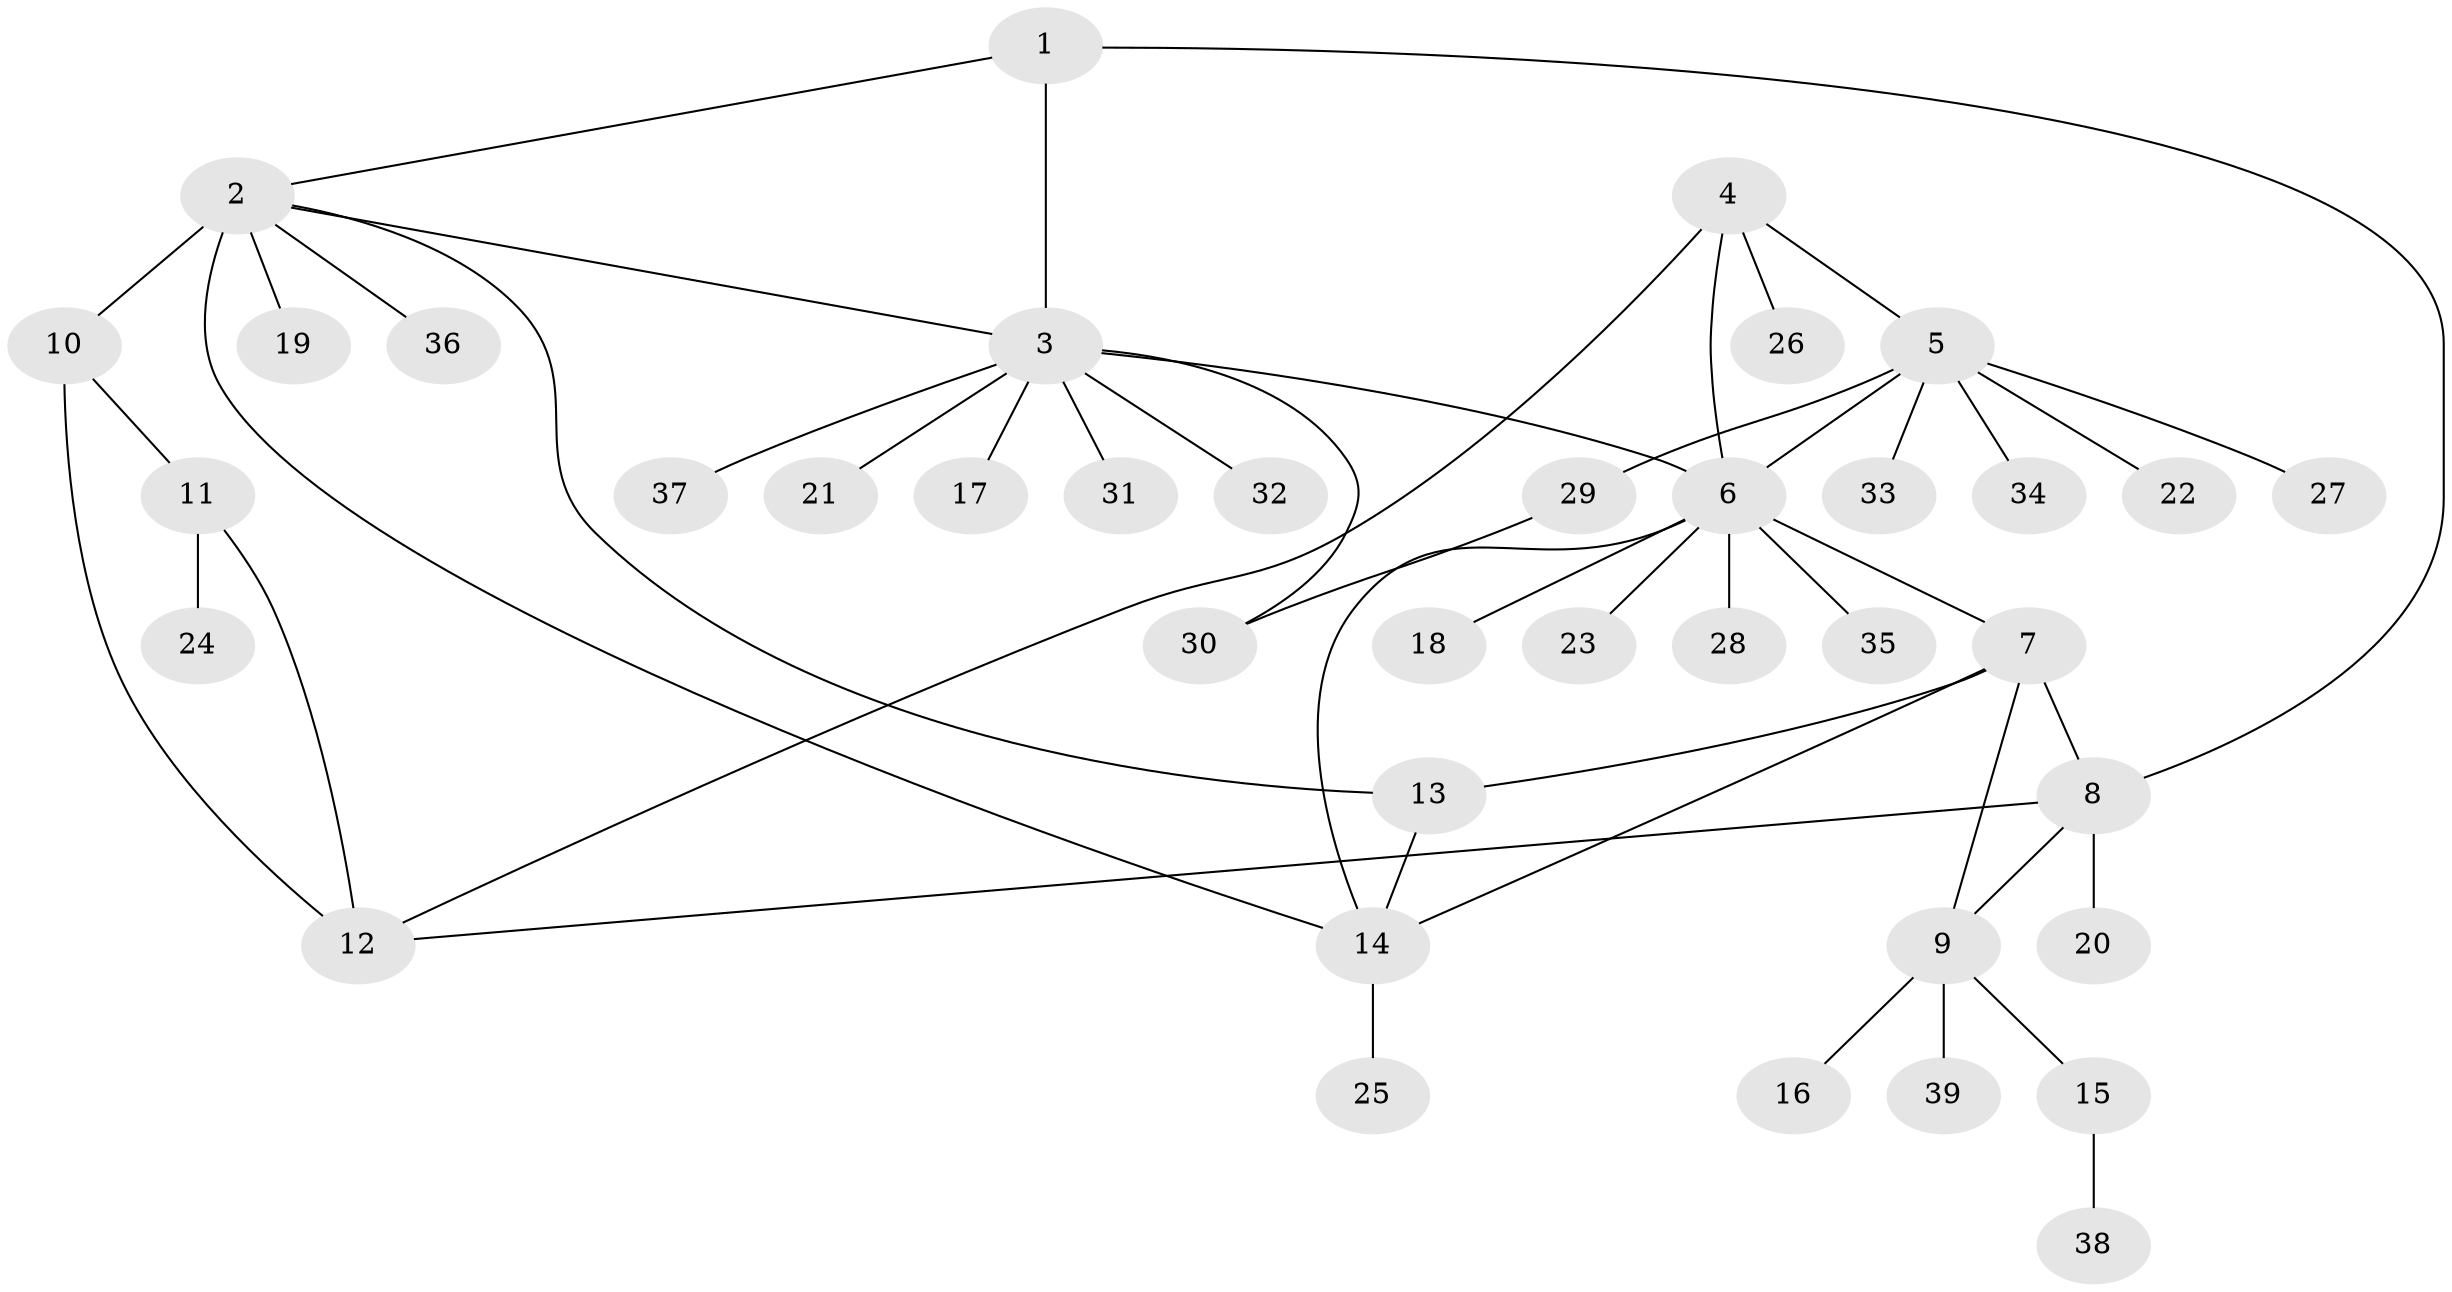 // original degree distribution, {4: 0.046875, 5: 0.03125, 10: 0.03125, 8: 0.046875, 6: 0.03125, 2: 0.15625, 7: 0.03125, 1: 0.609375, 3: 0.015625}
// Generated by graph-tools (version 1.1) at 2025/52/03/04/25 22:52:21]
// undirected, 39 vertices, 50 edges
graph export_dot {
  node [color=gray90,style=filled];
  1;
  2;
  3;
  4;
  5;
  6;
  7;
  8;
  9;
  10;
  11;
  12;
  13;
  14;
  15;
  16;
  17;
  18;
  19;
  20;
  21;
  22;
  23;
  24;
  25;
  26;
  27;
  28;
  29;
  30;
  31;
  32;
  33;
  34;
  35;
  36;
  37;
  38;
  39;
  1 -- 2 [weight=1.0];
  1 -- 3 [weight=1.0];
  1 -- 8 [weight=1.0];
  2 -- 3 [weight=1.0];
  2 -- 10 [weight=5.0];
  2 -- 13 [weight=2.0];
  2 -- 14 [weight=1.0];
  2 -- 19 [weight=1.0];
  2 -- 36 [weight=1.0];
  3 -- 6 [weight=1.0];
  3 -- 17 [weight=1.0];
  3 -- 21 [weight=1.0];
  3 -- 30 [weight=1.0];
  3 -- 31 [weight=1.0];
  3 -- 32 [weight=1.0];
  3 -- 37 [weight=1.0];
  4 -- 5 [weight=1.0];
  4 -- 6 [weight=1.0];
  4 -- 12 [weight=1.0];
  4 -- 26 [weight=1.0];
  5 -- 6 [weight=1.0];
  5 -- 22 [weight=1.0];
  5 -- 27 [weight=1.0];
  5 -- 29 [weight=1.0];
  5 -- 33 [weight=1.0];
  5 -- 34 [weight=1.0];
  6 -- 7 [weight=1.0];
  6 -- 14 [weight=1.0];
  6 -- 18 [weight=1.0];
  6 -- 23 [weight=1.0];
  6 -- 28 [weight=1.0];
  6 -- 35 [weight=1.0];
  7 -- 8 [weight=1.0];
  7 -- 9 [weight=1.0];
  7 -- 13 [weight=1.0];
  7 -- 14 [weight=1.0];
  8 -- 9 [weight=1.0];
  8 -- 12 [weight=1.0];
  8 -- 20 [weight=3.0];
  9 -- 15 [weight=1.0];
  9 -- 16 [weight=1.0];
  9 -- 39 [weight=1.0];
  10 -- 11 [weight=1.0];
  10 -- 12 [weight=1.0];
  11 -- 12 [weight=1.0];
  11 -- 24 [weight=1.0];
  13 -- 14 [weight=1.0];
  14 -- 25 [weight=2.0];
  15 -- 38 [weight=1.0];
  29 -- 30 [weight=1.0];
}
